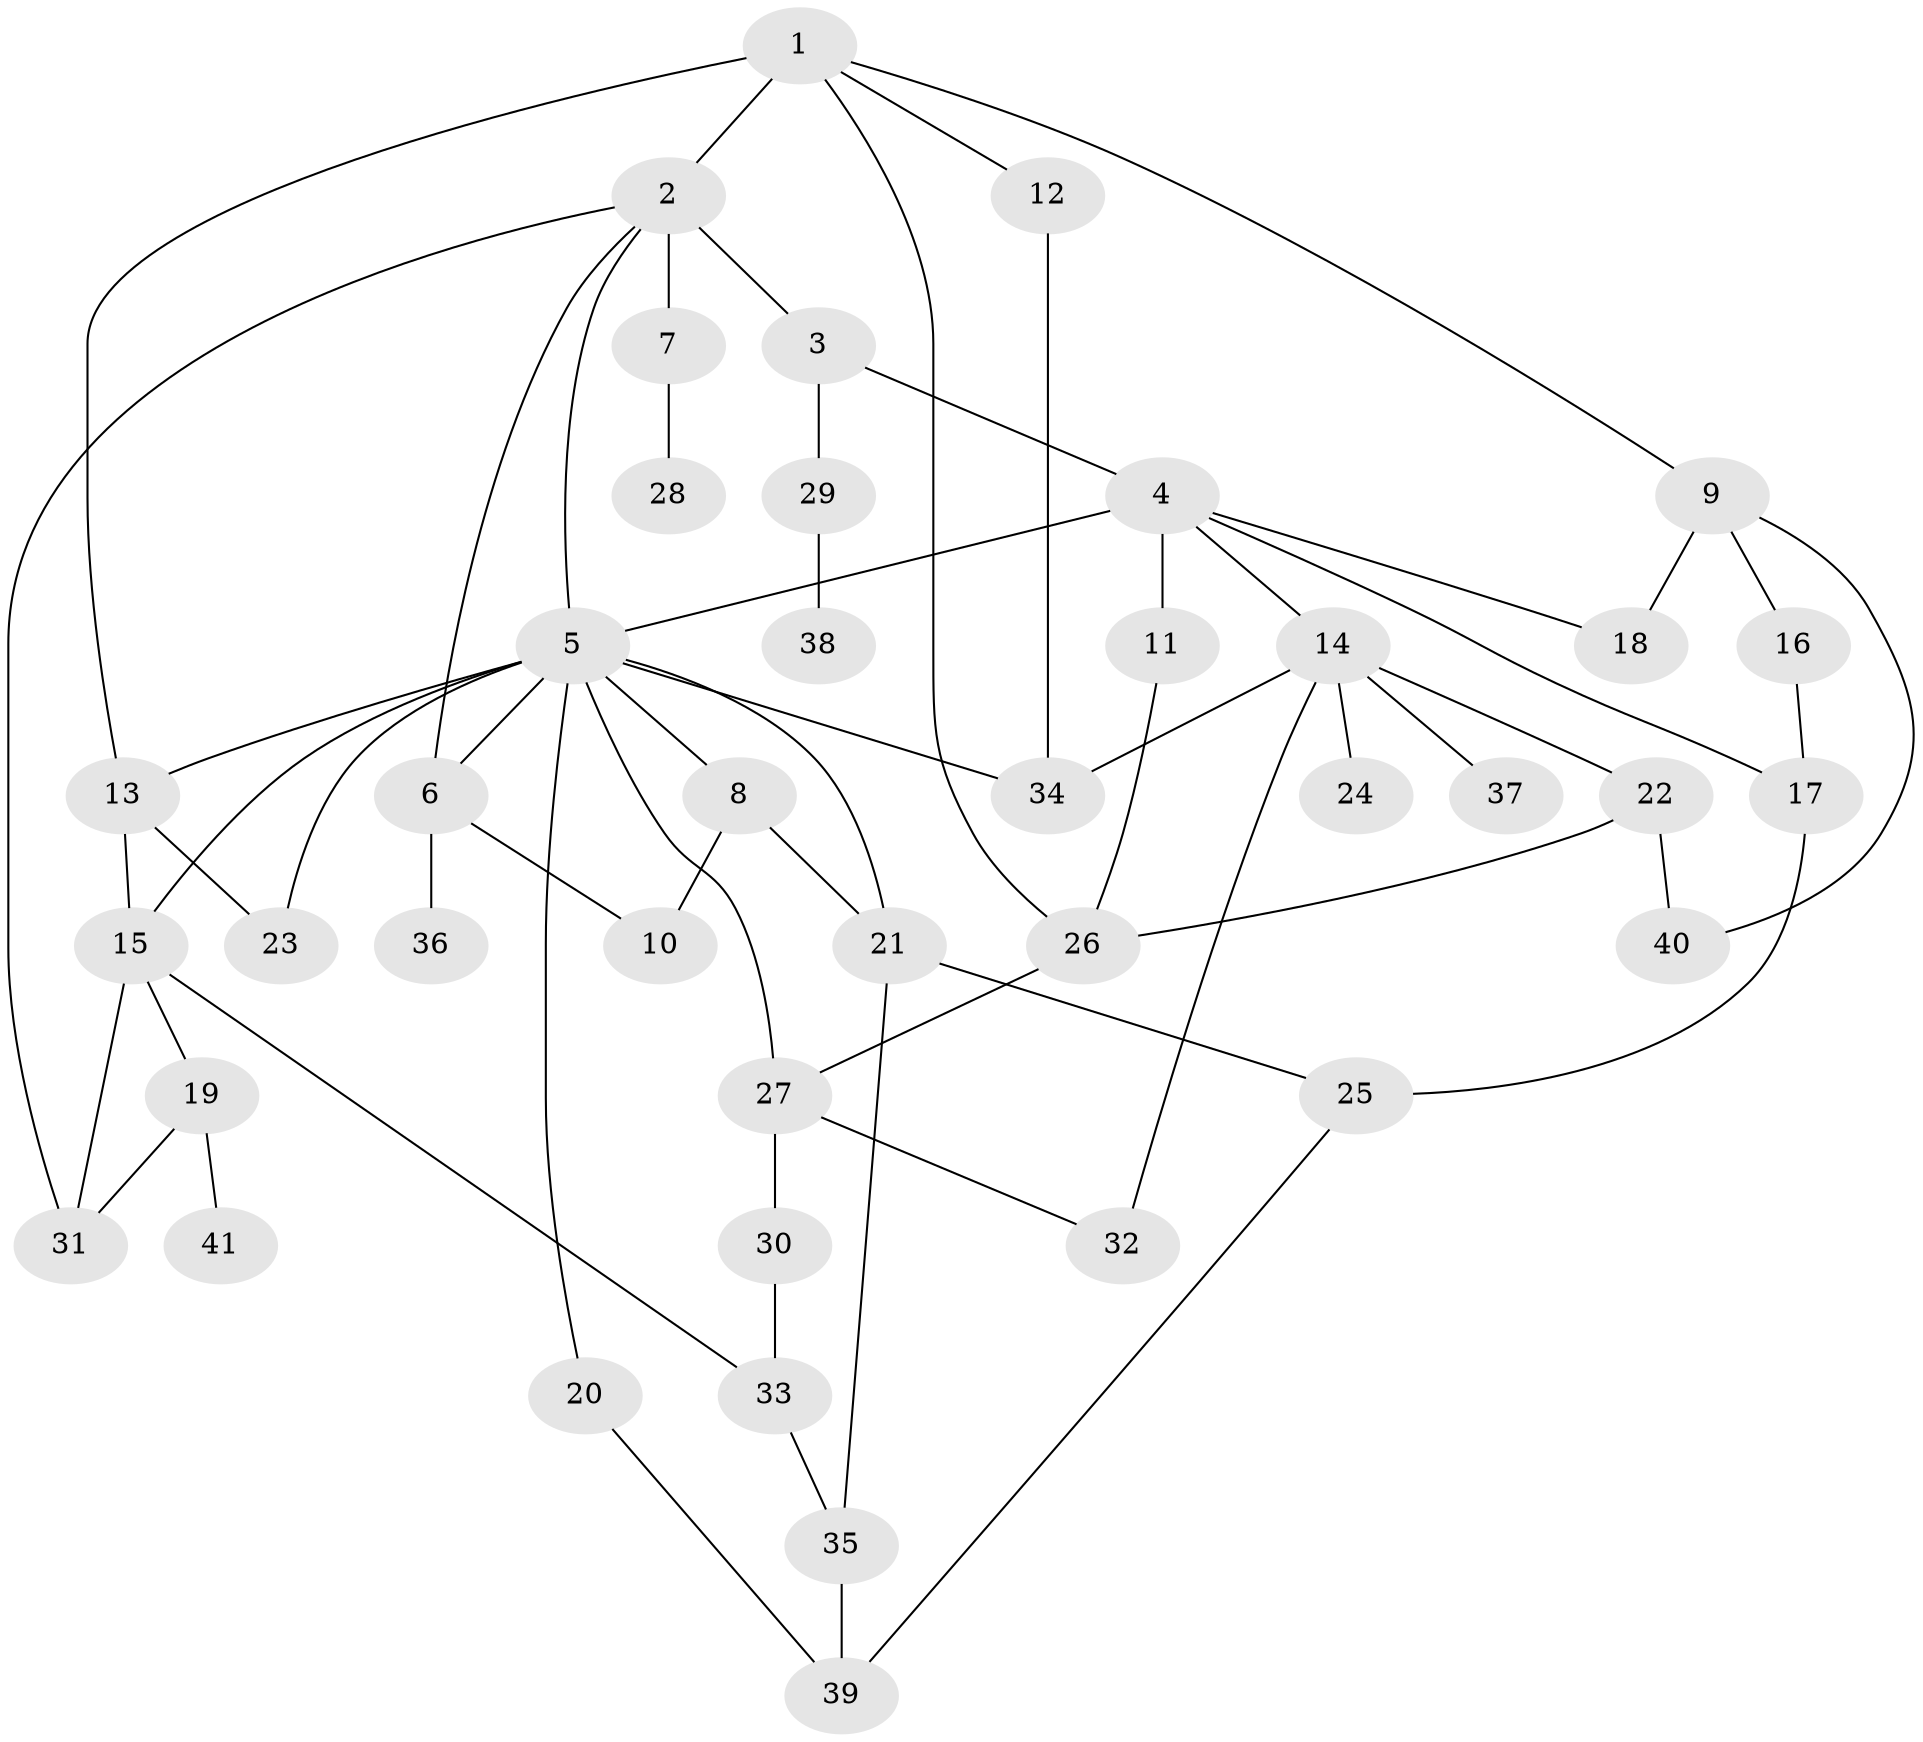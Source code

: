 // original degree distribution, {5: 0.04938271604938271, 7: 0.024691358024691357, 3: 0.25925925925925924, 6: 0.024691358024691357, 4: 0.12345679012345678, 2: 0.25925925925925924, 1: 0.25925925925925924}
// Generated by graph-tools (version 1.1) at 2025/34/03/09/25 02:34:09]
// undirected, 41 vertices, 63 edges
graph export_dot {
graph [start="1"]
  node [color=gray90,style=filled];
  1;
  2;
  3;
  4;
  5;
  6;
  7;
  8;
  9;
  10;
  11;
  12;
  13;
  14;
  15;
  16;
  17;
  18;
  19;
  20;
  21;
  22;
  23;
  24;
  25;
  26;
  27;
  28;
  29;
  30;
  31;
  32;
  33;
  34;
  35;
  36;
  37;
  38;
  39;
  40;
  41;
  1 -- 2 [weight=2.0];
  1 -- 9 [weight=1.0];
  1 -- 12 [weight=1.0];
  1 -- 13 [weight=1.0];
  1 -- 26 [weight=1.0];
  2 -- 3 [weight=1.0];
  2 -- 5 [weight=1.0];
  2 -- 6 [weight=1.0];
  2 -- 7 [weight=1.0];
  2 -- 31 [weight=1.0];
  3 -- 4 [weight=1.0];
  3 -- 29 [weight=1.0];
  4 -- 5 [weight=2.0];
  4 -- 11 [weight=2.0];
  4 -- 14 [weight=1.0];
  4 -- 17 [weight=1.0];
  4 -- 18 [weight=1.0];
  5 -- 6 [weight=1.0];
  5 -- 8 [weight=1.0];
  5 -- 13 [weight=1.0];
  5 -- 15 [weight=1.0];
  5 -- 20 [weight=1.0];
  5 -- 21 [weight=1.0];
  5 -- 23 [weight=1.0];
  5 -- 27 [weight=1.0];
  5 -- 34 [weight=1.0];
  6 -- 10 [weight=1.0];
  6 -- 36 [weight=1.0];
  7 -- 28 [weight=1.0];
  8 -- 10 [weight=1.0];
  8 -- 21 [weight=1.0];
  9 -- 16 [weight=1.0];
  9 -- 18 [weight=1.0];
  9 -- 40 [weight=1.0];
  11 -- 26 [weight=1.0];
  12 -- 34 [weight=1.0];
  13 -- 15 [weight=1.0];
  13 -- 23 [weight=1.0];
  14 -- 22 [weight=1.0];
  14 -- 24 [weight=1.0];
  14 -- 32 [weight=1.0];
  14 -- 34 [weight=1.0];
  14 -- 37 [weight=1.0];
  15 -- 19 [weight=1.0];
  15 -- 31 [weight=1.0];
  15 -- 33 [weight=1.0];
  16 -- 17 [weight=1.0];
  17 -- 25 [weight=1.0];
  19 -- 31 [weight=1.0];
  19 -- 41 [weight=1.0];
  20 -- 39 [weight=1.0];
  21 -- 25 [weight=1.0];
  21 -- 35 [weight=1.0];
  22 -- 26 [weight=1.0];
  22 -- 40 [weight=1.0];
  25 -- 39 [weight=1.0];
  26 -- 27 [weight=1.0];
  27 -- 30 [weight=1.0];
  27 -- 32 [weight=1.0];
  29 -- 38 [weight=1.0];
  30 -- 33 [weight=1.0];
  33 -- 35 [weight=1.0];
  35 -- 39 [weight=1.0];
}
